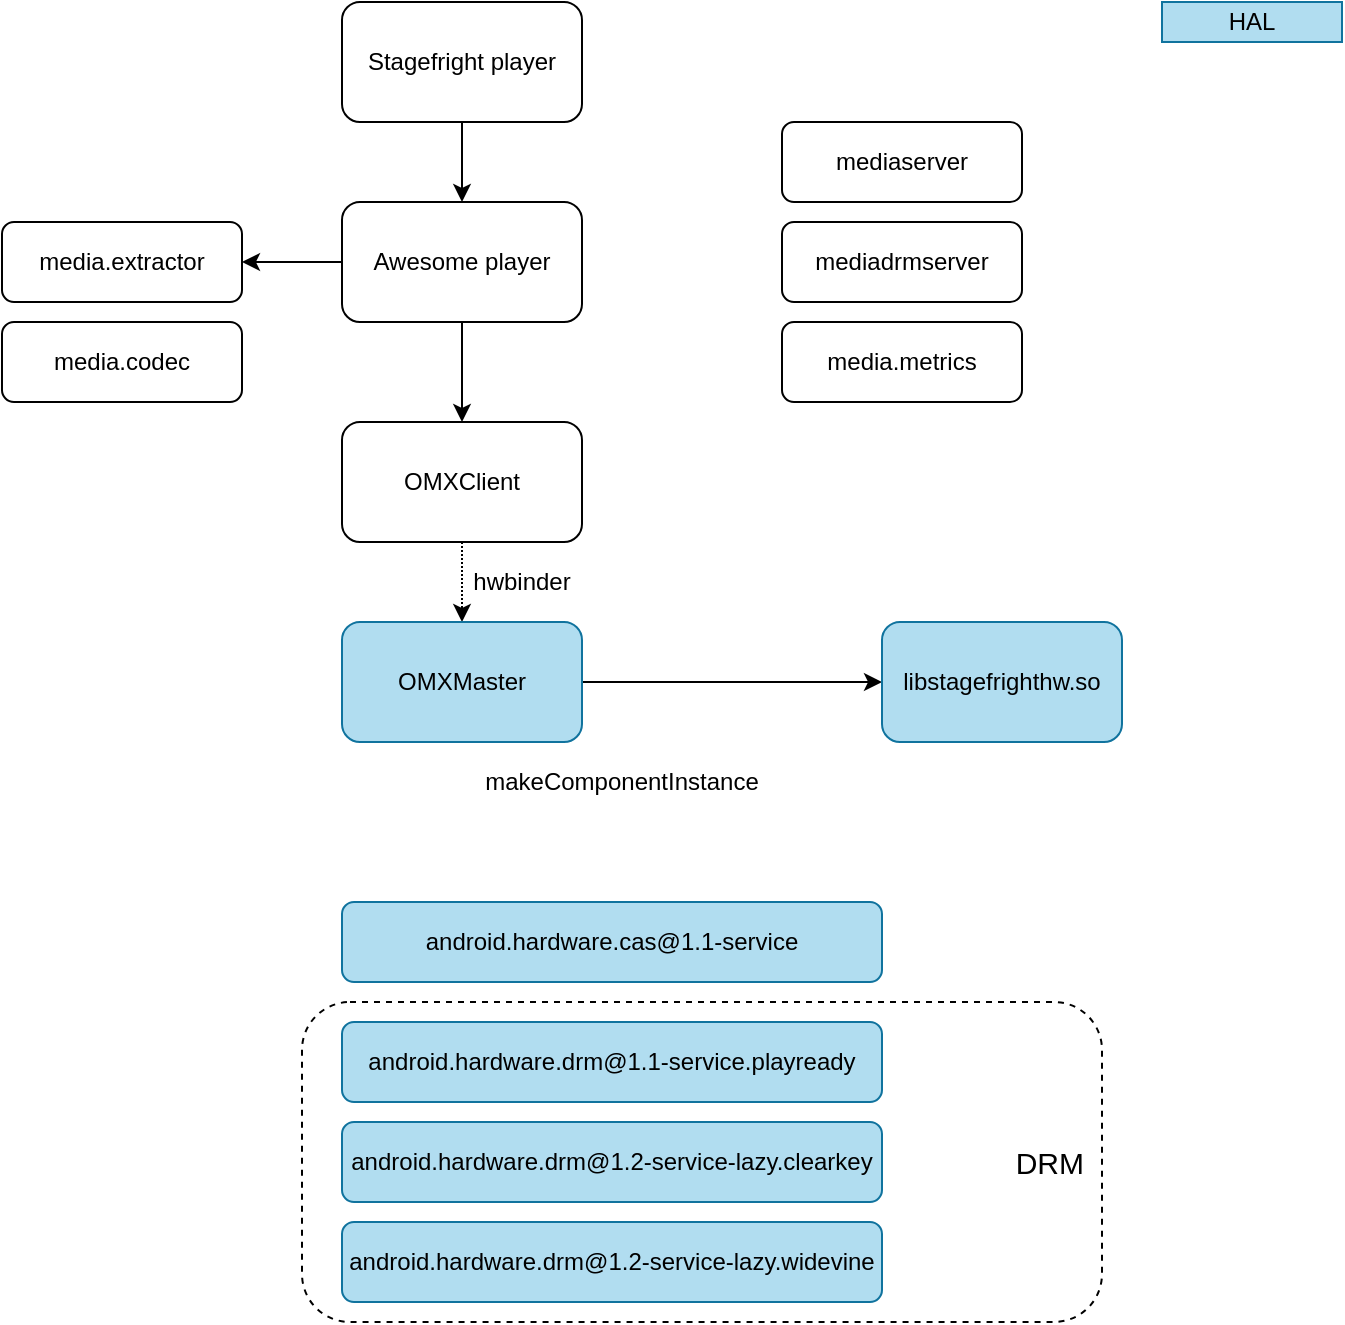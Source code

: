 <mxfile version="14.1.8" type="github">
  <diagram id="TTNcYHfPbYXm6bVmQe8x" name="Page-1">
    <mxGraphModel dx="1038" dy="617" grid="1" gridSize="10" guides="1" tooltips="1" connect="1" arrows="1" fold="1" page="1" pageScale="1" pageWidth="850" pageHeight="1100" math="0" shadow="0">
      <root>
        <mxCell id="0" />
        <mxCell id="1" parent="0" />
        <mxCell id="ndiM-wTkEPf3GxRF71mV-32" value="&lt;font style=&quot;font-size: 15px&quot;&gt;DRM&lt;/font&gt;" style="rounded=1;whiteSpace=wrap;html=1;shadow=0;glass=0;labelBackgroundColor=#ffffff;sketch=0;fontSize=10;align=right;dashed=1;spacingLeft=0;spacingRight=7;" vertex="1" parent="1">
          <mxGeometry x="260" y="530" width="400" height="160" as="geometry" />
        </mxCell>
        <mxCell id="ndiM-wTkEPf3GxRF71mV-12" value="" style="edgeStyle=orthogonalEdgeStyle;rounded=0;orthogonalLoop=1;jettySize=auto;html=1;dashed=1;dashPattern=1 1;" edge="1" parent="1" source="ndiM-wTkEPf3GxRF71mV-1" target="ndiM-wTkEPf3GxRF71mV-2">
          <mxGeometry relative="1" as="geometry" />
        </mxCell>
        <mxCell id="ndiM-wTkEPf3GxRF71mV-1" value="OMXClient" style="rounded=1;whiteSpace=wrap;html=1;" vertex="1" parent="1">
          <mxGeometry x="280" y="240" width="120" height="60" as="geometry" />
        </mxCell>
        <mxCell id="ndiM-wTkEPf3GxRF71mV-13" style="edgeStyle=orthogonalEdgeStyle;rounded=0;orthogonalLoop=1;jettySize=auto;html=1;entryX=0;entryY=0.5;entryDx=0;entryDy=0;" edge="1" parent="1" source="ndiM-wTkEPf3GxRF71mV-2" target="ndiM-wTkEPf3GxRF71mV-3">
          <mxGeometry relative="1" as="geometry" />
        </mxCell>
        <mxCell id="ndiM-wTkEPf3GxRF71mV-2" value="OMXMaster" style="rounded=1;whiteSpace=wrap;html=1;fillColor=#b1ddf0;strokeColor=#10739e;" vertex="1" parent="1">
          <mxGeometry x="280" y="340" width="120" height="60" as="geometry" />
        </mxCell>
        <mxCell id="ndiM-wTkEPf3GxRF71mV-3" value="libstagefrighthw.so" style="rounded=1;whiteSpace=wrap;html=1;fillColor=#b1ddf0;strokeColor=#10739e;" vertex="1" parent="1">
          <mxGeometry x="550" y="340" width="120" height="60" as="geometry" />
        </mxCell>
        <mxCell id="ndiM-wTkEPf3GxRF71mV-4" value="HAL" style="rounded=0;whiteSpace=wrap;html=1;fillColor=#b1ddf0;strokeColor=#10739e;" vertex="1" parent="1">
          <mxGeometry x="690" y="30" width="90" height="20" as="geometry" />
        </mxCell>
        <mxCell id="ndiM-wTkEPf3GxRF71mV-8" value="" style="edgeStyle=orthogonalEdgeStyle;rounded=0;orthogonalLoop=1;jettySize=auto;html=1;" edge="1" parent="1" source="ndiM-wTkEPf3GxRF71mV-5" target="ndiM-wTkEPf3GxRF71mV-6">
          <mxGeometry relative="1" as="geometry" />
        </mxCell>
        <mxCell id="ndiM-wTkEPf3GxRF71mV-5" value="Stagefright player" style="rounded=1;whiteSpace=wrap;html=1;" vertex="1" parent="1">
          <mxGeometry x="280" y="30" width="120" height="60" as="geometry" />
        </mxCell>
        <mxCell id="ndiM-wTkEPf3GxRF71mV-9" value="" style="edgeStyle=orthogonalEdgeStyle;rounded=0;orthogonalLoop=1;jettySize=auto;html=1;" edge="1" parent="1" source="ndiM-wTkEPf3GxRF71mV-6" target="ndiM-wTkEPf3GxRF71mV-7">
          <mxGeometry relative="1" as="geometry" />
        </mxCell>
        <mxCell id="ndiM-wTkEPf3GxRF71mV-11" value="" style="edgeStyle=orthogonalEdgeStyle;rounded=0;orthogonalLoop=1;jettySize=auto;html=1;" edge="1" parent="1" source="ndiM-wTkEPf3GxRF71mV-6" target="ndiM-wTkEPf3GxRF71mV-1">
          <mxGeometry relative="1" as="geometry" />
        </mxCell>
        <mxCell id="ndiM-wTkEPf3GxRF71mV-6" value="Awesome player" style="rounded=1;whiteSpace=wrap;html=1;" vertex="1" parent="1">
          <mxGeometry x="280" y="130" width="120" height="60" as="geometry" />
        </mxCell>
        <mxCell id="ndiM-wTkEPf3GxRF71mV-7" value="media.extractor" style="rounded=1;whiteSpace=wrap;html=1;" vertex="1" parent="1">
          <mxGeometry x="110" y="140" width="120" height="40" as="geometry" />
        </mxCell>
        <mxCell id="ndiM-wTkEPf3GxRF71mV-14" value="makeComponentInstance" style="text;html=1;strokeColor=none;fillColor=none;align=center;verticalAlign=middle;whiteSpace=wrap;rounded=0;" vertex="1" parent="1">
          <mxGeometry x="400" y="410" width="40" height="20" as="geometry" />
        </mxCell>
        <mxCell id="ndiM-wTkEPf3GxRF71mV-16" value="hwbinder" style="text;html=1;strokeColor=none;fillColor=none;align=center;verticalAlign=middle;whiteSpace=wrap;rounded=0;" vertex="1" parent="1">
          <mxGeometry x="350" y="310" width="40" height="20" as="geometry" />
        </mxCell>
        <mxCell id="ndiM-wTkEPf3GxRF71mV-17" value="media.codec" style="rounded=1;whiteSpace=wrap;html=1;imageVerticalAlign=top;glass=0;shadow=0;sketch=0;verticalAlign=middle;" vertex="1" parent="1">
          <mxGeometry x="110" y="190" width="120" height="40" as="geometry" />
        </mxCell>
        <mxCell id="ndiM-wTkEPf3GxRF71mV-20" style="edgeStyle=orthogonalEdgeStyle;rounded=0;orthogonalLoop=1;jettySize=auto;html=1;exitX=0.5;exitY=1;exitDx=0;exitDy=0;dashed=1;dashPattern=1 1;fontSize=10;" edge="1" parent="1">
          <mxGeometry relative="1" as="geometry">
            <mxPoint x="545" y="130" as="sourcePoint" />
            <mxPoint x="545" y="130" as="targetPoint" />
          </mxGeometry>
        </mxCell>
        <mxCell id="ndiM-wTkEPf3GxRF71mV-24" value="mediaserver" style="rounded=1;whiteSpace=wrap;html=1;imageVerticalAlign=top;glass=0;shadow=0;sketch=0;verticalAlign=middle;" vertex="1" parent="1">
          <mxGeometry x="500" y="90" width="120" height="40" as="geometry" />
        </mxCell>
        <mxCell id="ndiM-wTkEPf3GxRF71mV-25" value="mediadrmserver" style="rounded=1;whiteSpace=wrap;html=1;imageVerticalAlign=top;glass=0;shadow=0;sketch=0;verticalAlign=middle;" vertex="1" parent="1">
          <mxGeometry x="500" y="140" width="120" height="40" as="geometry" />
        </mxCell>
        <mxCell id="ndiM-wTkEPf3GxRF71mV-26" value="media.metrics" style="rounded=1;whiteSpace=wrap;html=1;imageVerticalAlign=top;glass=0;shadow=0;sketch=0;verticalAlign=middle;" vertex="1" parent="1">
          <mxGeometry x="500" y="190" width="120" height="40" as="geometry" />
        </mxCell>
        <mxCell id="ndiM-wTkEPf3GxRF71mV-27" value="android.hardware.cas@1.1-service" style="rounded=1;whiteSpace=wrap;html=1;fillColor=#b1ddf0;strokeColor=#10739e;align=center;" vertex="1" parent="1">
          <mxGeometry x="280" y="480" width="270" height="40" as="geometry" />
        </mxCell>
        <mxCell id="ndiM-wTkEPf3GxRF71mV-29" value="android.hardware.drm@1.1-service.playready" style="rounded=1;whiteSpace=wrap;html=1;fillColor=#b1ddf0;strokeColor=#10739e;" vertex="1" parent="1">
          <mxGeometry x="280" y="540" width="270" height="40" as="geometry" />
        </mxCell>
        <mxCell id="ndiM-wTkEPf3GxRF71mV-30" value="android.hardware.drm@1.2-service-lazy.clearkey" style="rounded=1;whiteSpace=wrap;html=1;fillColor=#b1ddf0;strokeColor=#10739e;" vertex="1" parent="1">
          <mxGeometry x="280" y="590" width="270" height="40" as="geometry" />
        </mxCell>
        <mxCell id="ndiM-wTkEPf3GxRF71mV-31" value="android.hardware.drm@1.2-service-lazy.widevine" style="rounded=1;whiteSpace=wrap;html=1;fillColor=#b1ddf0;strokeColor=#10739e;" vertex="1" parent="1">
          <mxGeometry x="280" y="640" width="270" height="40" as="geometry" />
        </mxCell>
      </root>
    </mxGraphModel>
  </diagram>
</mxfile>
